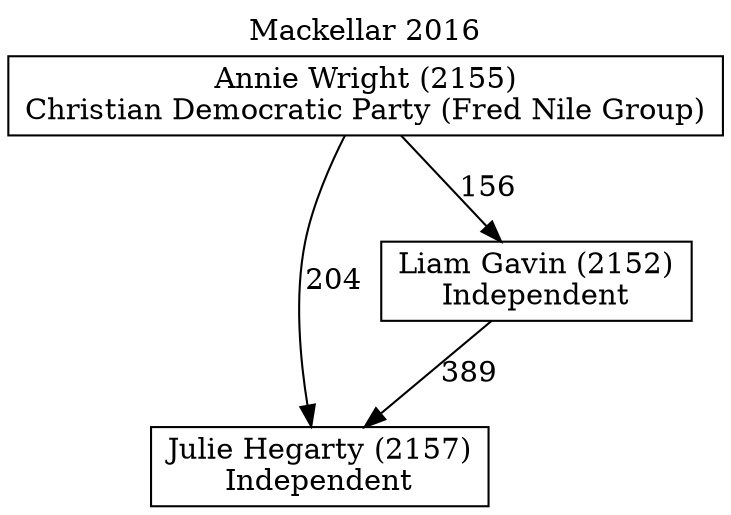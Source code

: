 // House preference flow
digraph "Julie Hegarty (2157)_Mackellar_2016" {
	graph [label="Mackellar 2016" labelloc=t mclimit=10]
	node [shape=box]
	"Annie Wright (2155)" [label="Annie Wright (2155)
Christian Democratic Party (Fred Nile Group)"]
	"Julie Hegarty (2157)" [label="Julie Hegarty (2157)
Independent"]
	"Liam Gavin (2152)" [label="Liam Gavin (2152)
Independent"]
	"Annie Wright (2155)" -> "Julie Hegarty (2157)" [label=204]
	"Annie Wright (2155)" -> "Liam Gavin (2152)" [label=156]
	"Liam Gavin (2152)" -> "Julie Hegarty (2157)" [label=389]
}
